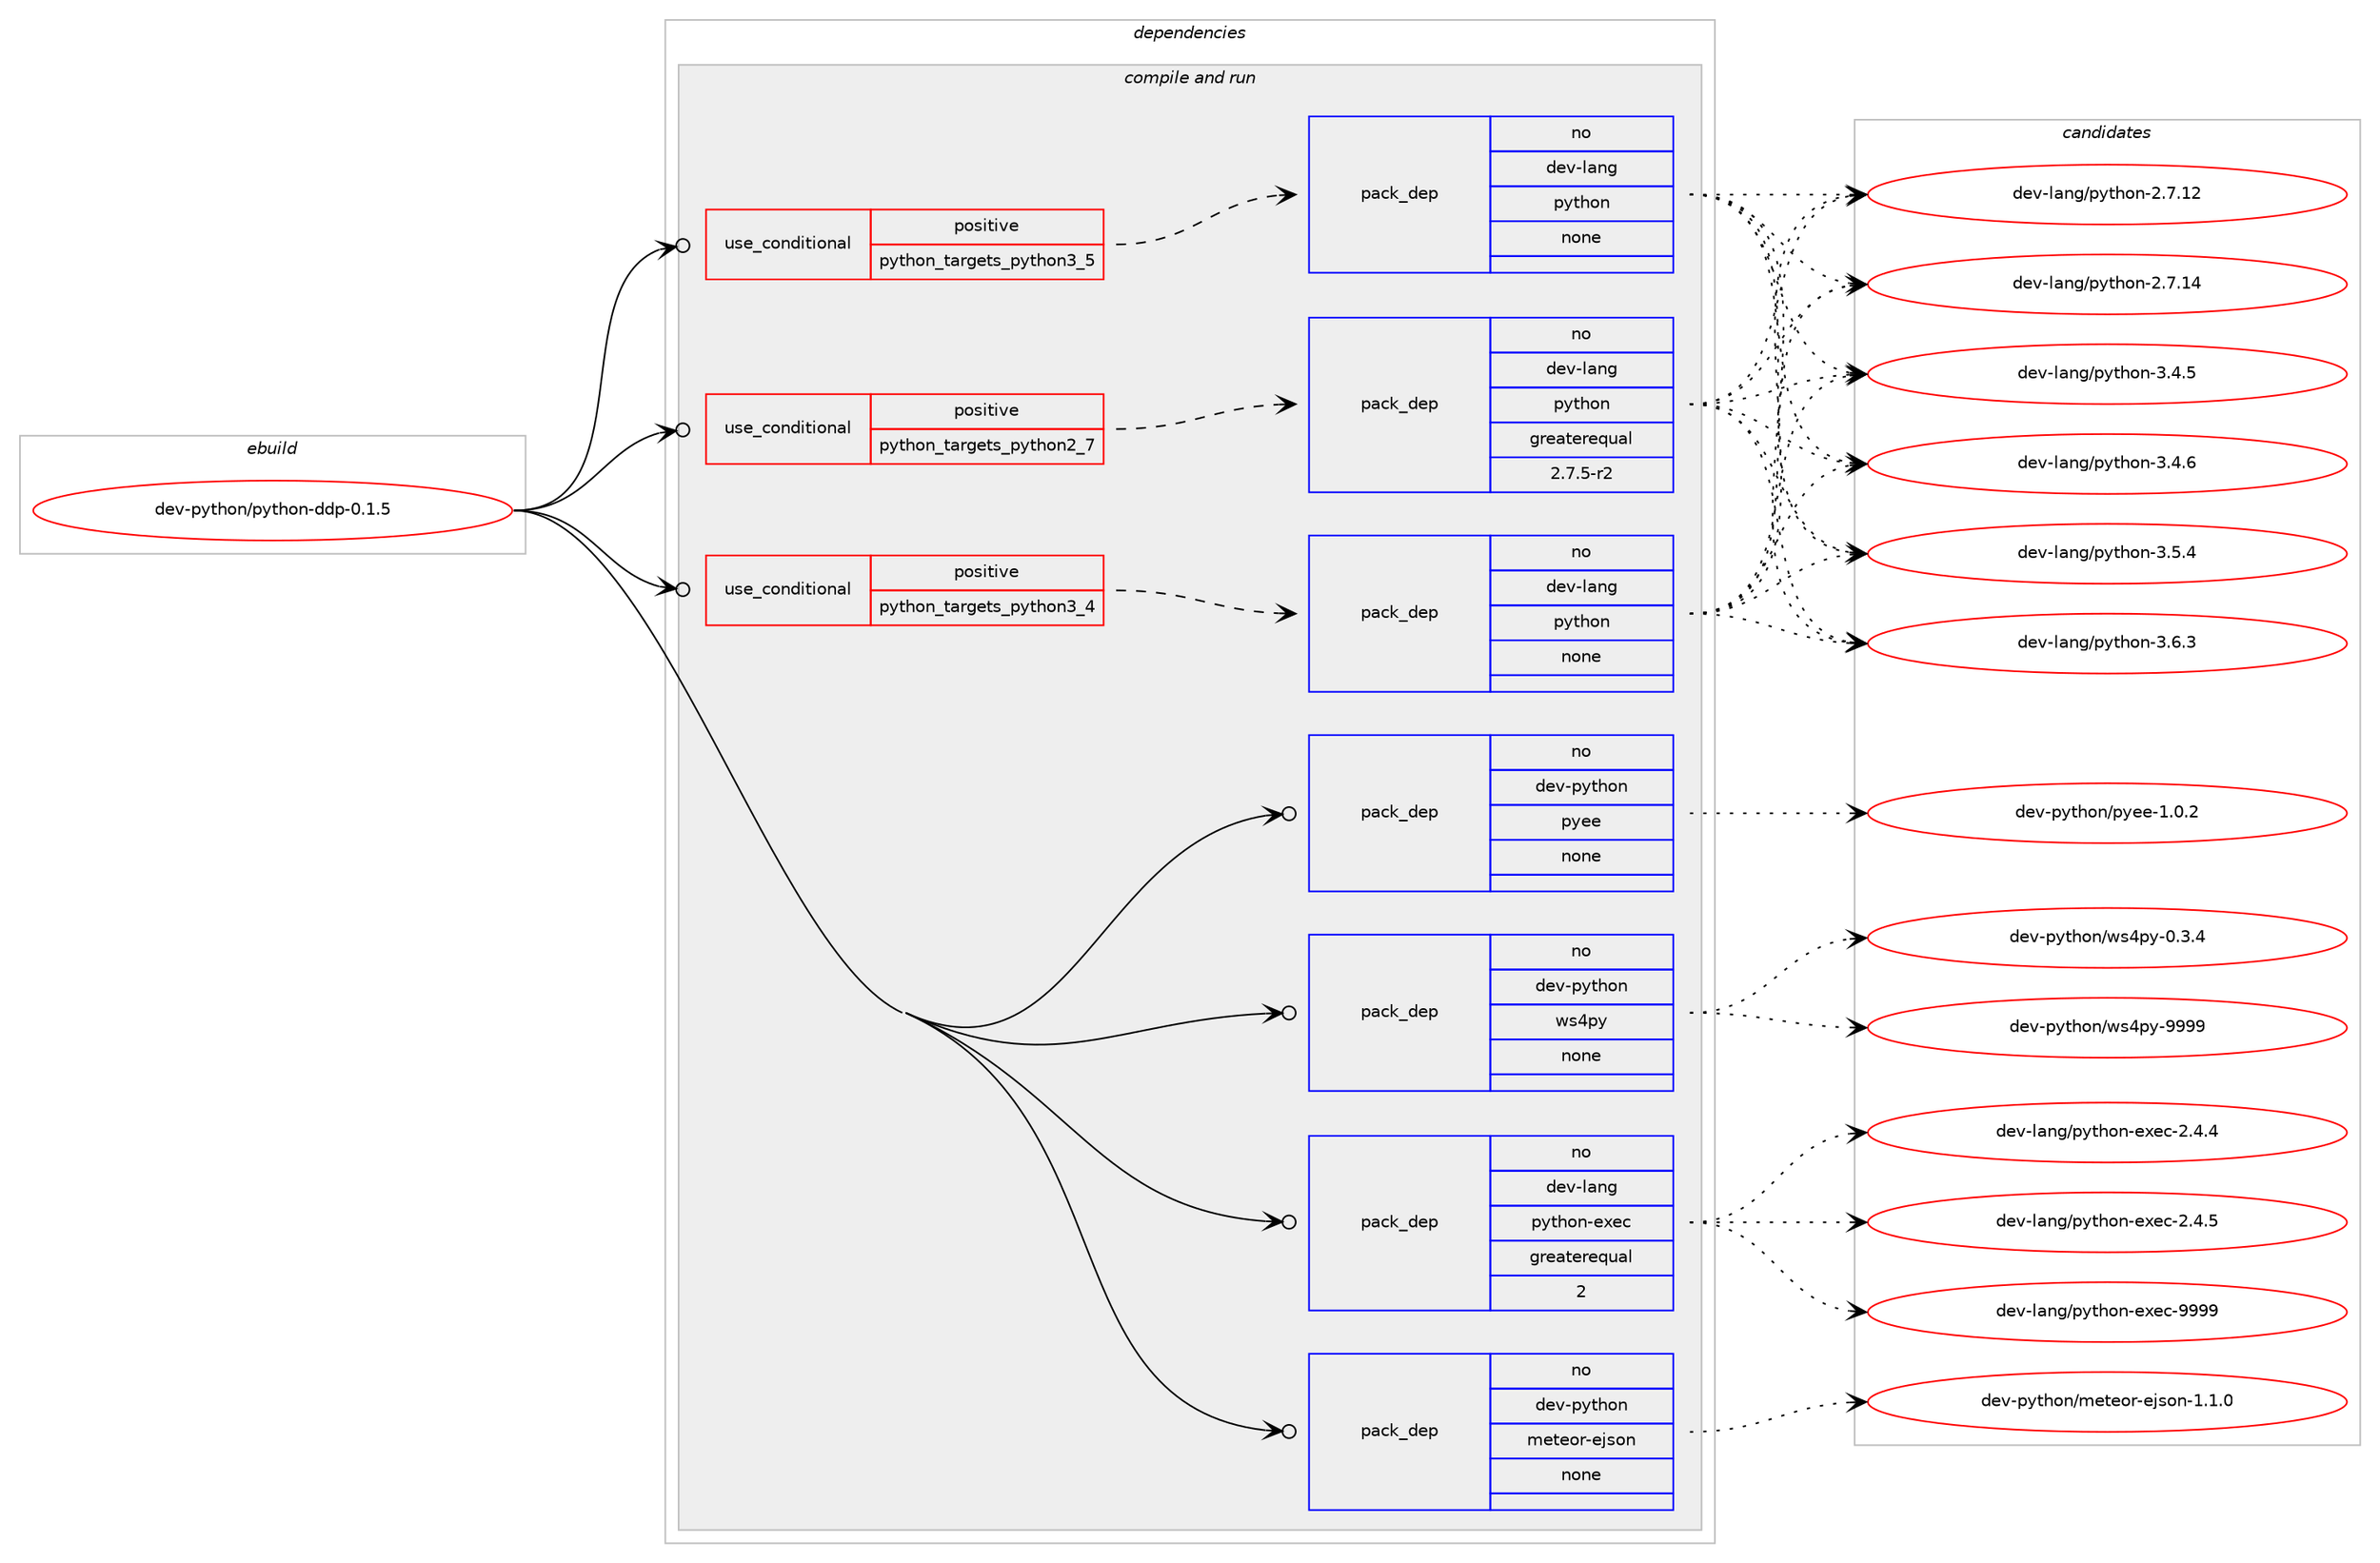 digraph prolog {

# *************
# Graph options
# *************

newrank=true;
concentrate=true;
compound=true;
graph [rankdir=LR,fontname=Helvetica,fontsize=10,ranksep=1.5];#, ranksep=2.5, nodesep=0.2];
edge  [arrowhead=vee];
node  [fontname=Helvetica,fontsize=10];

# **********
# The ebuild
# **********

subgraph cluster_leftcol {
color=gray;
rank=same;
label=<<i>ebuild</i>>;
id [label="dev-python/python-ddp-0.1.5", color=red, width=4, href="../dev-python/python-ddp-0.1.5.svg"];
}

# ****************
# The dependencies
# ****************

subgraph cluster_midcol {
color=gray;
label=<<i>dependencies</i>>;
subgraph cluster_compile {
fillcolor="#eeeeee";
style=filled;
label=<<i>compile</i>>;
}
subgraph cluster_compileandrun {
fillcolor="#eeeeee";
style=filled;
label=<<i>compile and run</i>>;
subgraph cond39912 {
dependency181056 [label=<<TABLE BORDER="0" CELLBORDER="1" CELLSPACING="0" CELLPADDING="4"><TR><TD ROWSPAN="3" CELLPADDING="10">use_conditional</TD></TR><TR><TD>positive</TD></TR><TR><TD>python_targets_python2_7</TD></TR></TABLE>>, shape=none, color=red];
subgraph pack137196 {
dependency181057 [label=<<TABLE BORDER="0" CELLBORDER="1" CELLSPACING="0" CELLPADDING="4" WIDTH="220"><TR><TD ROWSPAN="6" CELLPADDING="30">pack_dep</TD></TR><TR><TD WIDTH="110">no</TD></TR><TR><TD>dev-lang</TD></TR><TR><TD>python</TD></TR><TR><TD>greaterequal</TD></TR><TR><TD>2.7.5-r2</TD></TR></TABLE>>, shape=none, color=blue];
}
dependency181056:e -> dependency181057:w [weight=20,style="dashed",arrowhead="vee"];
}
id:e -> dependency181056:w [weight=20,style="solid",arrowhead="odotvee"];
subgraph cond39913 {
dependency181058 [label=<<TABLE BORDER="0" CELLBORDER="1" CELLSPACING="0" CELLPADDING="4"><TR><TD ROWSPAN="3" CELLPADDING="10">use_conditional</TD></TR><TR><TD>positive</TD></TR><TR><TD>python_targets_python3_4</TD></TR></TABLE>>, shape=none, color=red];
subgraph pack137197 {
dependency181059 [label=<<TABLE BORDER="0" CELLBORDER="1" CELLSPACING="0" CELLPADDING="4" WIDTH="220"><TR><TD ROWSPAN="6" CELLPADDING="30">pack_dep</TD></TR><TR><TD WIDTH="110">no</TD></TR><TR><TD>dev-lang</TD></TR><TR><TD>python</TD></TR><TR><TD>none</TD></TR><TR><TD></TD></TR></TABLE>>, shape=none, color=blue];
}
dependency181058:e -> dependency181059:w [weight=20,style="dashed",arrowhead="vee"];
}
id:e -> dependency181058:w [weight=20,style="solid",arrowhead="odotvee"];
subgraph cond39914 {
dependency181060 [label=<<TABLE BORDER="0" CELLBORDER="1" CELLSPACING="0" CELLPADDING="4"><TR><TD ROWSPAN="3" CELLPADDING="10">use_conditional</TD></TR><TR><TD>positive</TD></TR><TR><TD>python_targets_python3_5</TD></TR></TABLE>>, shape=none, color=red];
subgraph pack137198 {
dependency181061 [label=<<TABLE BORDER="0" CELLBORDER="1" CELLSPACING="0" CELLPADDING="4" WIDTH="220"><TR><TD ROWSPAN="6" CELLPADDING="30">pack_dep</TD></TR><TR><TD WIDTH="110">no</TD></TR><TR><TD>dev-lang</TD></TR><TR><TD>python</TD></TR><TR><TD>none</TD></TR><TR><TD></TD></TR></TABLE>>, shape=none, color=blue];
}
dependency181060:e -> dependency181061:w [weight=20,style="dashed",arrowhead="vee"];
}
id:e -> dependency181060:w [weight=20,style="solid",arrowhead="odotvee"];
subgraph pack137199 {
dependency181062 [label=<<TABLE BORDER="0" CELLBORDER="1" CELLSPACING="0" CELLPADDING="4" WIDTH="220"><TR><TD ROWSPAN="6" CELLPADDING="30">pack_dep</TD></TR><TR><TD WIDTH="110">no</TD></TR><TR><TD>dev-lang</TD></TR><TR><TD>python-exec</TD></TR><TR><TD>greaterequal</TD></TR><TR><TD>2</TD></TR></TABLE>>, shape=none, color=blue];
}
id:e -> dependency181062:w [weight=20,style="solid",arrowhead="odotvee"];
subgraph pack137200 {
dependency181063 [label=<<TABLE BORDER="0" CELLBORDER="1" CELLSPACING="0" CELLPADDING="4" WIDTH="220"><TR><TD ROWSPAN="6" CELLPADDING="30">pack_dep</TD></TR><TR><TD WIDTH="110">no</TD></TR><TR><TD>dev-python</TD></TR><TR><TD>meteor-ejson</TD></TR><TR><TD>none</TD></TR><TR><TD></TD></TR></TABLE>>, shape=none, color=blue];
}
id:e -> dependency181063:w [weight=20,style="solid",arrowhead="odotvee"];
subgraph pack137201 {
dependency181064 [label=<<TABLE BORDER="0" CELLBORDER="1" CELLSPACING="0" CELLPADDING="4" WIDTH="220"><TR><TD ROWSPAN="6" CELLPADDING="30">pack_dep</TD></TR><TR><TD WIDTH="110">no</TD></TR><TR><TD>dev-python</TD></TR><TR><TD>pyee</TD></TR><TR><TD>none</TD></TR><TR><TD></TD></TR></TABLE>>, shape=none, color=blue];
}
id:e -> dependency181064:w [weight=20,style="solid",arrowhead="odotvee"];
subgraph pack137202 {
dependency181065 [label=<<TABLE BORDER="0" CELLBORDER="1" CELLSPACING="0" CELLPADDING="4" WIDTH="220"><TR><TD ROWSPAN="6" CELLPADDING="30">pack_dep</TD></TR><TR><TD WIDTH="110">no</TD></TR><TR><TD>dev-python</TD></TR><TR><TD>ws4py</TD></TR><TR><TD>none</TD></TR><TR><TD></TD></TR></TABLE>>, shape=none, color=blue];
}
id:e -> dependency181065:w [weight=20,style="solid",arrowhead="odotvee"];
}
subgraph cluster_run {
fillcolor="#eeeeee";
style=filled;
label=<<i>run</i>>;
}
}

# **************
# The candidates
# **************

subgraph cluster_choices {
rank=same;
color=gray;
label=<<i>candidates</i>>;

subgraph choice137196 {
color=black;
nodesep=1;
choice10010111845108971101034711212111610411111045504655464950 [label="dev-lang/python-2.7.12", color=red, width=4,href="../dev-lang/python-2.7.12.svg"];
choice10010111845108971101034711212111610411111045504655464952 [label="dev-lang/python-2.7.14", color=red, width=4,href="../dev-lang/python-2.7.14.svg"];
choice100101118451089711010347112121116104111110455146524653 [label="dev-lang/python-3.4.5", color=red, width=4,href="../dev-lang/python-3.4.5.svg"];
choice100101118451089711010347112121116104111110455146524654 [label="dev-lang/python-3.4.6", color=red, width=4,href="../dev-lang/python-3.4.6.svg"];
choice100101118451089711010347112121116104111110455146534652 [label="dev-lang/python-3.5.4", color=red, width=4,href="../dev-lang/python-3.5.4.svg"];
choice100101118451089711010347112121116104111110455146544651 [label="dev-lang/python-3.6.3", color=red, width=4,href="../dev-lang/python-3.6.3.svg"];
dependency181057:e -> choice10010111845108971101034711212111610411111045504655464950:w [style=dotted,weight="100"];
dependency181057:e -> choice10010111845108971101034711212111610411111045504655464952:w [style=dotted,weight="100"];
dependency181057:e -> choice100101118451089711010347112121116104111110455146524653:w [style=dotted,weight="100"];
dependency181057:e -> choice100101118451089711010347112121116104111110455146524654:w [style=dotted,weight="100"];
dependency181057:e -> choice100101118451089711010347112121116104111110455146534652:w [style=dotted,weight="100"];
dependency181057:e -> choice100101118451089711010347112121116104111110455146544651:w [style=dotted,weight="100"];
}
subgraph choice137197 {
color=black;
nodesep=1;
choice10010111845108971101034711212111610411111045504655464950 [label="dev-lang/python-2.7.12", color=red, width=4,href="../dev-lang/python-2.7.12.svg"];
choice10010111845108971101034711212111610411111045504655464952 [label="dev-lang/python-2.7.14", color=red, width=4,href="../dev-lang/python-2.7.14.svg"];
choice100101118451089711010347112121116104111110455146524653 [label="dev-lang/python-3.4.5", color=red, width=4,href="../dev-lang/python-3.4.5.svg"];
choice100101118451089711010347112121116104111110455146524654 [label="dev-lang/python-3.4.6", color=red, width=4,href="../dev-lang/python-3.4.6.svg"];
choice100101118451089711010347112121116104111110455146534652 [label="dev-lang/python-3.5.4", color=red, width=4,href="../dev-lang/python-3.5.4.svg"];
choice100101118451089711010347112121116104111110455146544651 [label="dev-lang/python-3.6.3", color=red, width=4,href="../dev-lang/python-3.6.3.svg"];
dependency181059:e -> choice10010111845108971101034711212111610411111045504655464950:w [style=dotted,weight="100"];
dependency181059:e -> choice10010111845108971101034711212111610411111045504655464952:w [style=dotted,weight="100"];
dependency181059:e -> choice100101118451089711010347112121116104111110455146524653:w [style=dotted,weight="100"];
dependency181059:e -> choice100101118451089711010347112121116104111110455146524654:w [style=dotted,weight="100"];
dependency181059:e -> choice100101118451089711010347112121116104111110455146534652:w [style=dotted,weight="100"];
dependency181059:e -> choice100101118451089711010347112121116104111110455146544651:w [style=dotted,weight="100"];
}
subgraph choice137198 {
color=black;
nodesep=1;
choice10010111845108971101034711212111610411111045504655464950 [label="dev-lang/python-2.7.12", color=red, width=4,href="../dev-lang/python-2.7.12.svg"];
choice10010111845108971101034711212111610411111045504655464952 [label="dev-lang/python-2.7.14", color=red, width=4,href="../dev-lang/python-2.7.14.svg"];
choice100101118451089711010347112121116104111110455146524653 [label="dev-lang/python-3.4.5", color=red, width=4,href="../dev-lang/python-3.4.5.svg"];
choice100101118451089711010347112121116104111110455146524654 [label="dev-lang/python-3.4.6", color=red, width=4,href="../dev-lang/python-3.4.6.svg"];
choice100101118451089711010347112121116104111110455146534652 [label="dev-lang/python-3.5.4", color=red, width=4,href="../dev-lang/python-3.5.4.svg"];
choice100101118451089711010347112121116104111110455146544651 [label="dev-lang/python-3.6.3", color=red, width=4,href="../dev-lang/python-3.6.3.svg"];
dependency181061:e -> choice10010111845108971101034711212111610411111045504655464950:w [style=dotted,weight="100"];
dependency181061:e -> choice10010111845108971101034711212111610411111045504655464952:w [style=dotted,weight="100"];
dependency181061:e -> choice100101118451089711010347112121116104111110455146524653:w [style=dotted,weight="100"];
dependency181061:e -> choice100101118451089711010347112121116104111110455146524654:w [style=dotted,weight="100"];
dependency181061:e -> choice100101118451089711010347112121116104111110455146534652:w [style=dotted,weight="100"];
dependency181061:e -> choice100101118451089711010347112121116104111110455146544651:w [style=dotted,weight="100"];
}
subgraph choice137199 {
color=black;
nodesep=1;
choice1001011184510897110103471121211161041111104510112010199455046524652 [label="dev-lang/python-exec-2.4.4", color=red, width=4,href="../dev-lang/python-exec-2.4.4.svg"];
choice1001011184510897110103471121211161041111104510112010199455046524653 [label="dev-lang/python-exec-2.4.5", color=red, width=4,href="../dev-lang/python-exec-2.4.5.svg"];
choice10010111845108971101034711212111610411111045101120101994557575757 [label="dev-lang/python-exec-9999", color=red, width=4,href="../dev-lang/python-exec-9999.svg"];
dependency181062:e -> choice1001011184510897110103471121211161041111104510112010199455046524652:w [style=dotted,weight="100"];
dependency181062:e -> choice1001011184510897110103471121211161041111104510112010199455046524653:w [style=dotted,weight="100"];
dependency181062:e -> choice10010111845108971101034711212111610411111045101120101994557575757:w [style=dotted,weight="100"];
}
subgraph choice137200 {
color=black;
nodesep=1;
choice100101118451121211161041111104710910111610111111445101106115111110454946494648 [label="dev-python/meteor-ejson-1.1.0", color=red, width=4,href="../dev-python/meteor-ejson-1.1.0.svg"];
dependency181063:e -> choice100101118451121211161041111104710910111610111111445101106115111110454946494648:w [style=dotted,weight="100"];
}
subgraph choice137201 {
color=black;
nodesep=1;
choice1001011184511212111610411111047112121101101454946484650 [label="dev-python/pyee-1.0.2", color=red, width=4,href="../dev-python/pyee-1.0.2.svg"];
dependency181064:e -> choice1001011184511212111610411111047112121101101454946484650:w [style=dotted,weight="100"];
}
subgraph choice137202 {
color=black;
nodesep=1;
choice100101118451121211161041111104711911552112121454846514652 [label="dev-python/ws4py-0.3.4", color=red, width=4,href="../dev-python/ws4py-0.3.4.svg"];
choice1001011184511212111610411111047119115521121214557575757 [label="dev-python/ws4py-9999", color=red, width=4,href="../dev-python/ws4py-9999.svg"];
dependency181065:e -> choice100101118451121211161041111104711911552112121454846514652:w [style=dotted,weight="100"];
dependency181065:e -> choice1001011184511212111610411111047119115521121214557575757:w [style=dotted,weight="100"];
}
}

}
